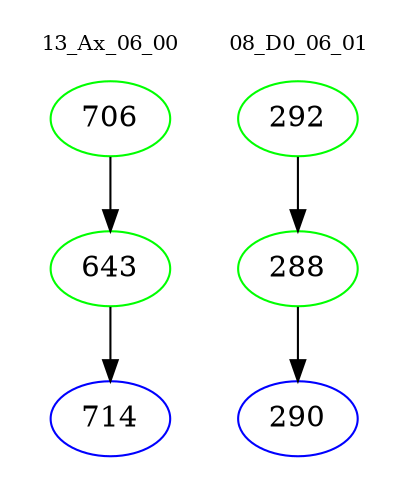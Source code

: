 digraph{
subgraph cluster_0 {
color = white
label = "13_Ax_06_00";
fontsize=10;
T0_706 [label="706", color="green"]
T0_706 -> T0_643 [color="black"]
T0_643 [label="643", color="green"]
T0_643 -> T0_714 [color="black"]
T0_714 [label="714", color="blue"]
}
subgraph cluster_1 {
color = white
label = "08_D0_06_01";
fontsize=10;
T1_292 [label="292", color="green"]
T1_292 -> T1_288 [color="black"]
T1_288 [label="288", color="green"]
T1_288 -> T1_290 [color="black"]
T1_290 [label="290", color="blue"]
}
}
